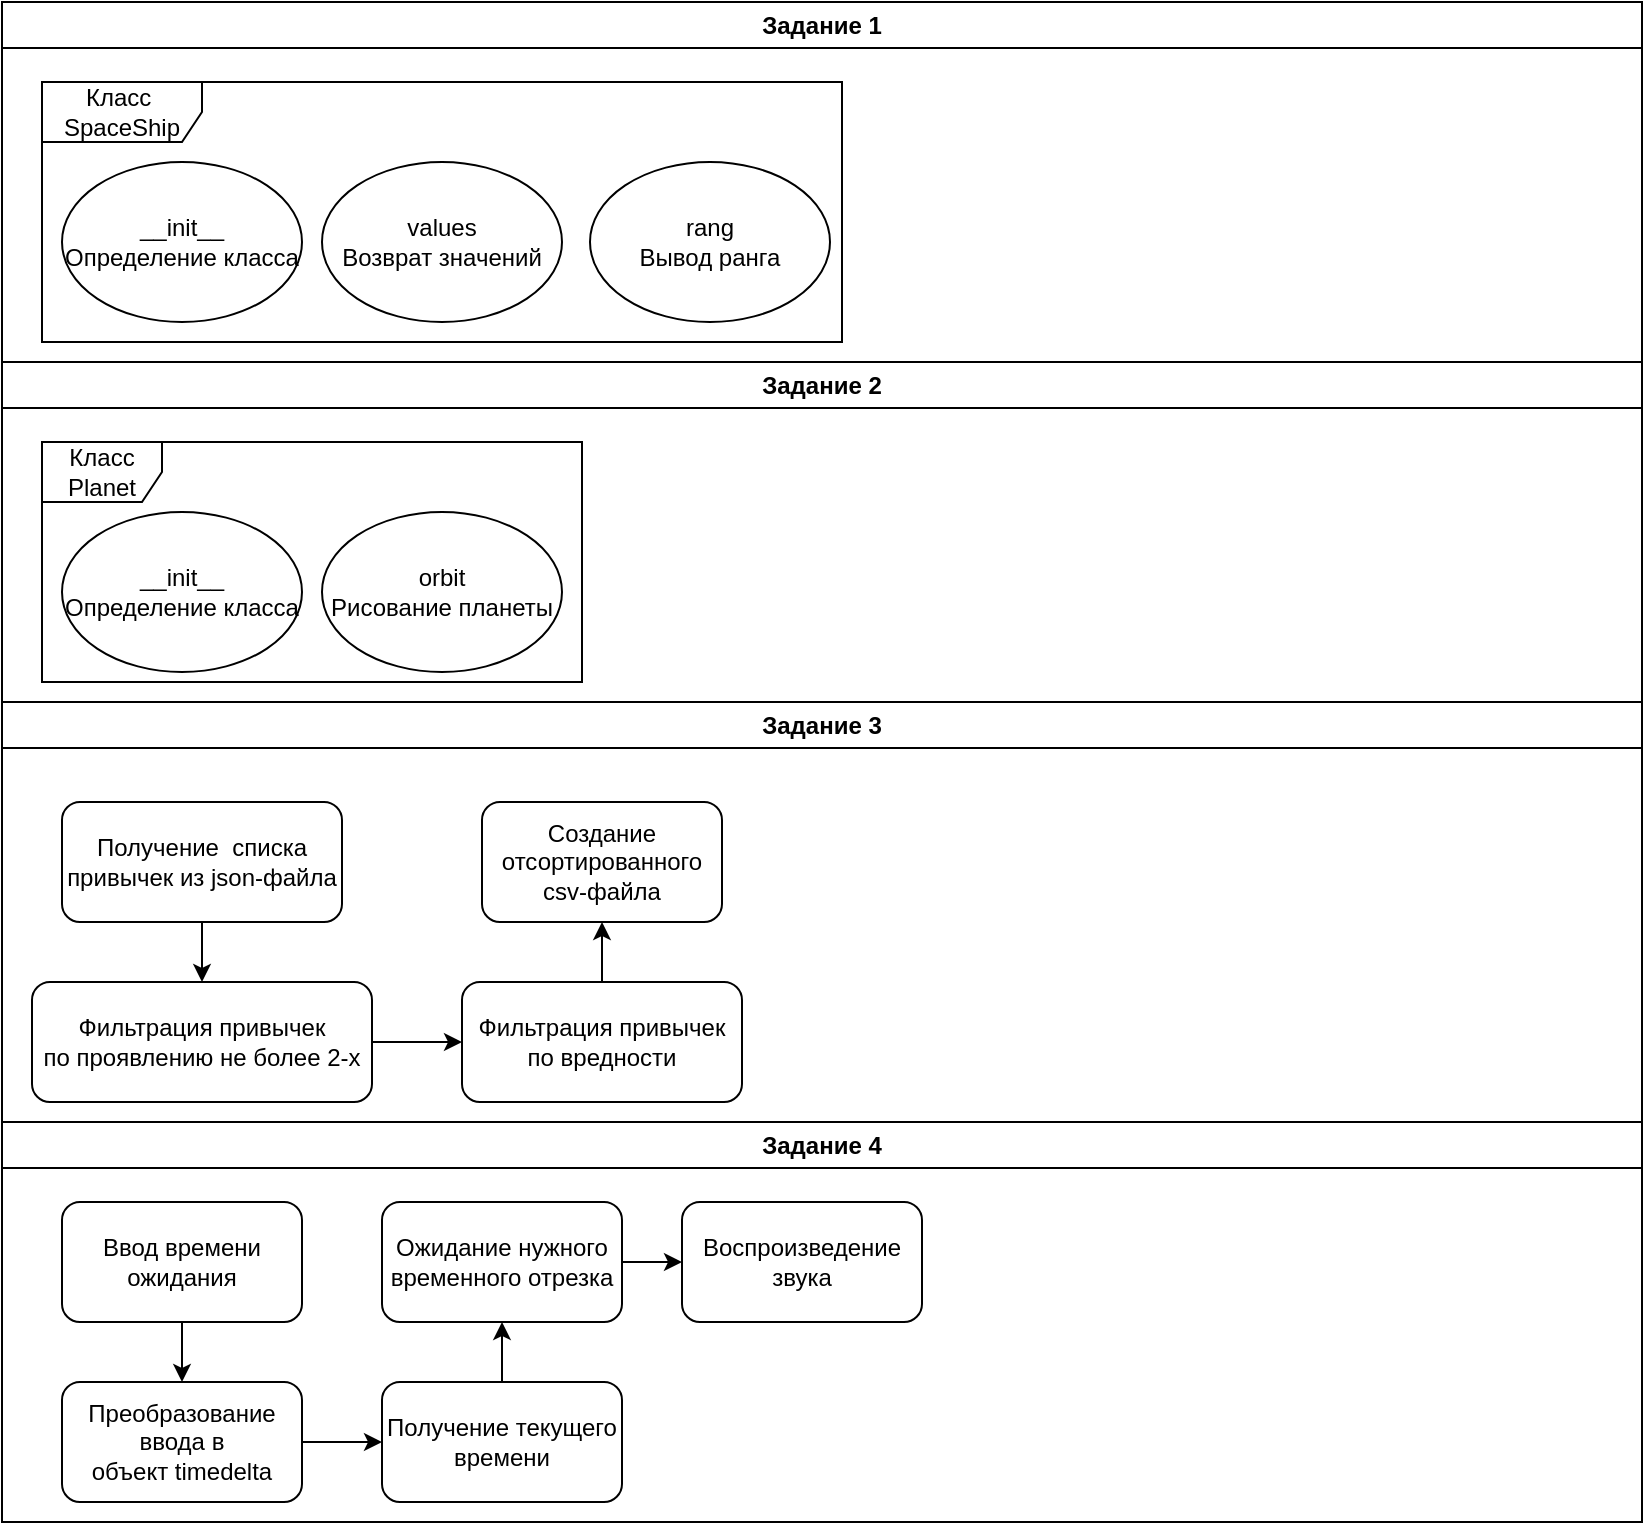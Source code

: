 <mxfile version="24.3.1" type="google">
  <diagram name="Страница — 1" id="cdmC1VkkqG3LshqZO5cn">
    <mxGraphModel grid="1" page="1" gridSize="10" guides="1" tooltips="1" connect="1" arrows="1" fold="1" pageScale="1" pageWidth="827" pageHeight="1169" math="0" shadow="0">
      <root>
        <mxCell id="0" />
        <mxCell id="1" parent="0" />
        <mxCell id="iukIMBZIgR4g7_l-GZ8n-26" value="Задание 1" style="swimlane;whiteSpace=wrap;html=1;" vertex="1" parent="1">
          <mxGeometry width="820" height="180" as="geometry" />
        </mxCell>
        <mxCell id="iukIMBZIgR4g7_l-GZ8n-27" value="Класс&amp;nbsp;&lt;div&gt;SpaceShip&lt;/div&gt;" style="shape=umlFrame;whiteSpace=wrap;html=1;pointerEvents=0;width=80;height=30;" vertex="1" parent="iukIMBZIgR4g7_l-GZ8n-26">
          <mxGeometry x="20" y="40" width="400" height="130" as="geometry" />
        </mxCell>
        <mxCell id="iukIMBZIgR4g7_l-GZ8n-28" value="__init__&lt;br&gt;Определение класса" style="ellipse;whiteSpace=wrap;html=1;" vertex="1" parent="iukIMBZIgR4g7_l-GZ8n-26">
          <mxGeometry x="30" y="80" width="120" height="80" as="geometry" />
        </mxCell>
        <mxCell id="iukIMBZIgR4g7_l-GZ8n-29" value="values&lt;div&gt;Возврат значений&lt;/div&gt;" style="ellipse;whiteSpace=wrap;html=1;" vertex="1" parent="iukIMBZIgR4g7_l-GZ8n-26">
          <mxGeometry x="160" y="80" width="120" height="80" as="geometry" />
        </mxCell>
        <mxCell id="iukIMBZIgR4g7_l-GZ8n-30" value="rang&lt;div&gt;Вывод ранга&lt;/div&gt;" style="ellipse;whiteSpace=wrap;html=1;" vertex="1" parent="iukIMBZIgR4g7_l-GZ8n-26">
          <mxGeometry x="294" y="80" width="120" height="80" as="geometry" />
        </mxCell>
        <mxCell id="iukIMBZIgR4g7_l-GZ8n-32" value="Задание 2" style="swimlane;whiteSpace=wrap;html=1;" vertex="1" parent="1">
          <mxGeometry y="180" width="820" height="170" as="geometry" />
        </mxCell>
        <mxCell id="iukIMBZIgR4g7_l-GZ8n-33" value="Класс&lt;div&gt;Planet&lt;br&gt;&lt;/div&gt;" style="shape=umlFrame;whiteSpace=wrap;html=1;pointerEvents=0;" vertex="1" parent="iukIMBZIgR4g7_l-GZ8n-32">
          <mxGeometry x="20" y="40" width="270" height="120" as="geometry" />
        </mxCell>
        <mxCell id="iukIMBZIgR4g7_l-GZ8n-34" value="__init__&lt;div&gt;Определение класса&lt;/div&gt;" style="ellipse;whiteSpace=wrap;html=1;" vertex="1" parent="iukIMBZIgR4g7_l-GZ8n-32">
          <mxGeometry x="30" y="75" width="120" height="80" as="geometry" />
        </mxCell>
        <mxCell id="iukIMBZIgR4g7_l-GZ8n-35" value="orbit&lt;div&gt;Рисование планеты&lt;/div&gt;" style="ellipse;whiteSpace=wrap;html=1;" vertex="1" parent="iukIMBZIgR4g7_l-GZ8n-32">
          <mxGeometry x="160" y="75" width="120" height="80" as="geometry" />
        </mxCell>
        <mxCell id="iukIMBZIgR4g7_l-GZ8n-37" value="Задание 3" style="swimlane;whiteSpace=wrap;html=1;" vertex="1" parent="1">
          <mxGeometry y="350" width="820" height="210" as="geometry" />
        </mxCell>
        <mxCell id="iukIMBZIgR4g7_l-GZ8n-39" value="" style="edgeStyle=orthogonalEdgeStyle;rounded=0;orthogonalLoop=1;jettySize=auto;html=1;" edge="1" parent="iukIMBZIgR4g7_l-GZ8n-37" source="iukIMBZIgR4g7_l-GZ8n-40" target="iukIMBZIgR4g7_l-GZ8n-42">
          <mxGeometry relative="1" as="geometry" />
        </mxCell>
        <mxCell id="iukIMBZIgR4g7_l-GZ8n-40" value="Получение&amp;nbsp; списка привычек из json-файла" style="rounded=1;whiteSpace=wrap;html=1;" vertex="1" parent="iukIMBZIgR4g7_l-GZ8n-37">
          <mxGeometry x="30" y="50" width="140" height="60" as="geometry" />
        </mxCell>
        <mxCell id="iukIMBZIgR4g7_l-GZ8n-41" value="" style="edgeStyle=orthogonalEdgeStyle;rounded=0;orthogonalLoop=1;jettySize=auto;html=1;" edge="1" parent="iukIMBZIgR4g7_l-GZ8n-37" source="iukIMBZIgR4g7_l-GZ8n-42" target="iukIMBZIgR4g7_l-GZ8n-44">
          <mxGeometry relative="1" as="geometry" />
        </mxCell>
        <mxCell id="iukIMBZIgR4g7_l-GZ8n-42" value="Фильтрация привычек по&amp;nbsp;проявлению не более 2-х" style="rounded=1;whiteSpace=wrap;html=1;" vertex="1" parent="iukIMBZIgR4g7_l-GZ8n-37">
          <mxGeometry x="15" y="140" width="170" height="60" as="geometry" />
        </mxCell>
        <mxCell id="iukIMBZIgR4g7_l-GZ8n-43" value="" style="edgeStyle=orthogonalEdgeStyle;rounded=0;orthogonalLoop=1;jettySize=auto;html=1;" edge="1" parent="iukIMBZIgR4g7_l-GZ8n-37" source="iukIMBZIgR4g7_l-GZ8n-44" target="iukIMBZIgR4g7_l-GZ8n-45">
          <mxGeometry relative="1" as="geometry" />
        </mxCell>
        <mxCell id="iukIMBZIgR4g7_l-GZ8n-44" value="Фильтрация привычек по вредности" style="rounded=1;whiteSpace=wrap;html=1;" vertex="1" parent="iukIMBZIgR4g7_l-GZ8n-37">
          <mxGeometry x="230" y="140" width="140" height="60" as="geometry" />
        </mxCell>
        <mxCell id="iukIMBZIgR4g7_l-GZ8n-45" value="Со&lt;span style=&quot;background-color: initial;&quot;&gt;здание отсортированного csv-файла&lt;/span&gt;" style="rounded=1;whiteSpace=wrap;html=1;" vertex="1" parent="iukIMBZIgR4g7_l-GZ8n-37">
          <mxGeometry x="240" y="50" width="120" height="60" as="geometry" />
        </mxCell>
        <mxCell id="iukIMBZIgR4g7_l-GZ8n-46" value="Задание 4" style="swimlane;whiteSpace=wrap;html=1;" vertex="1" parent="1">
          <mxGeometry y="560" width="820" height="200" as="geometry" />
        </mxCell>
        <mxCell id="iukIMBZIgR4g7_l-GZ8n-47" value="" style="edgeStyle=orthogonalEdgeStyle;rounded=0;orthogonalLoop=1;jettySize=auto;html=1;" edge="1" parent="iukIMBZIgR4g7_l-GZ8n-46" source="iukIMBZIgR4g7_l-GZ8n-48" target="iukIMBZIgR4g7_l-GZ8n-51">
          <mxGeometry relative="1" as="geometry" />
        </mxCell>
        <mxCell id="iukIMBZIgR4g7_l-GZ8n-48" value="Ввод времени ожидания" style="rounded=1;whiteSpace=wrap;html=1;" vertex="1" parent="iukIMBZIgR4g7_l-GZ8n-46">
          <mxGeometry x="30" y="40" width="120" height="60" as="geometry" />
        </mxCell>
        <mxCell id="iukIMBZIgR4g7_l-GZ8n-50" value="" style="edgeStyle=orthogonalEdgeStyle;rounded=0;orthogonalLoop=1;jettySize=auto;html=1;" edge="1" parent="iukIMBZIgR4g7_l-GZ8n-46" source="iukIMBZIgR4g7_l-GZ8n-51" target="iukIMBZIgR4g7_l-GZ8n-53">
          <mxGeometry relative="1" as="geometry" />
        </mxCell>
        <mxCell id="iukIMBZIgR4g7_l-GZ8n-51" value="Преобразование ввода в объект&amp;nbsp;timedelta" style="rounded=1;whiteSpace=wrap;html=1;" vertex="1" parent="iukIMBZIgR4g7_l-GZ8n-46">
          <mxGeometry x="30" y="130" width="120" height="60" as="geometry" />
        </mxCell>
        <mxCell id="iukIMBZIgR4g7_l-GZ8n-52" value="" style="edgeStyle=orthogonalEdgeStyle;rounded=0;orthogonalLoop=1;jettySize=auto;html=1;" edge="1" parent="iukIMBZIgR4g7_l-GZ8n-46" source="iukIMBZIgR4g7_l-GZ8n-53" target="iukIMBZIgR4g7_l-GZ8n-55">
          <mxGeometry relative="1" as="geometry" />
        </mxCell>
        <mxCell id="iukIMBZIgR4g7_l-GZ8n-53" value="Получение текущего времени" style="rounded=1;whiteSpace=wrap;html=1;" vertex="1" parent="iukIMBZIgR4g7_l-GZ8n-46">
          <mxGeometry x="190" y="130" width="120" height="60" as="geometry" />
        </mxCell>
        <mxCell id="iukIMBZIgR4g7_l-GZ8n-54" value="" style="edgeStyle=orthogonalEdgeStyle;rounded=0;orthogonalLoop=1;jettySize=auto;html=1;" edge="1" parent="iukIMBZIgR4g7_l-GZ8n-46" source="iukIMBZIgR4g7_l-GZ8n-55" target="iukIMBZIgR4g7_l-GZ8n-56">
          <mxGeometry relative="1" as="geometry" />
        </mxCell>
        <mxCell id="iukIMBZIgR4g7_l-GZ8n-55" value="Ожидание нужного временного отрезка" style="rounded=1;whiteSpace=wrap;html=1;" vertex="1" parent="iukIMBZIgR4g7_l-GZ8n-46">
          <mxGeometry x="190" y="40" width="120" height="60" as="geometry" />
        </mxCell>
        <mxCell id="iukIMBZIgR4g7_l-GZ8n-56" value="Воспроизведение звука" style="rounded=1;whiteSpace=wrap;html=1;" vertex="1" parent="iukIMBZIgR4g7_l-GZ8n-46">
          <mxGeometry x="340" y="40" width="120" height="60" as="geometry" />
        </mxCell>
      </root>
    </mxGraphModel>
  </diagram>
</mxfile>

